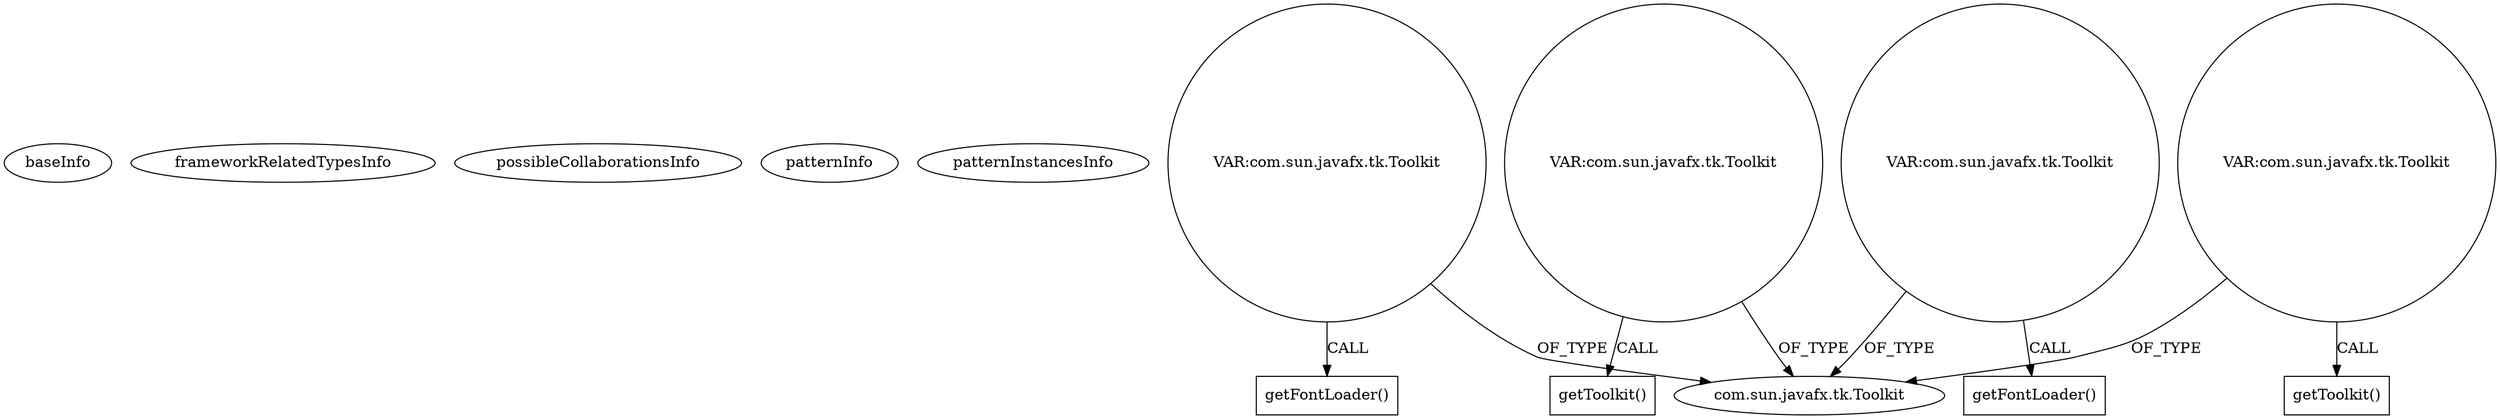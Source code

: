 digraph {
baseInfo[graphId=4388,category="pattern",isAnonymous=false,possibleRelation=false]
frameworkRelatedTypesInfo[]
possibleCollaborationsInfo[]
patternInfo[frequency=2.0,patternRootClient=null]
patternInstancesInfo[0="t-kensuke-Java8~/t-kensuke-Java8/Java8-master/src/main/java/clock/DigitalClock.java~void start(javafx.stage.Stage)~4447",1="t-kensuke-Java8~/t-kensuke-Java8/Java8-master/src/main/java/clock/DigitalClock.java~DigitalClock~4444"]
89[label="com.sun.javafx.tk.Toolkit",vertexType="FRAMEWORK_CLASS_TYPE",isFrameworkType=false]
104[label="VAR:com.sun.javafx.tk.Toolkit",vertexType="VARIABLE_EXPRESION",isFrameworkType=false,shape=circle]
101[label="VAR:com.sun.javafx.tk.Toolkit",vertexType="VARIABLE_EXPRESION",isFrameworkType=false,shape=circle]
90[label="VAR:com.sun.javafx.tk.Toolkit",vertexType="VARIABLE_EXPRESION",isFrameworkType=false,shape=circle]
87[label="VAR:com.sun.javafx.tk.Toolkit",vertexType="VARIABLE_EXPRESION",isFrameworkType=false,shape=circle]
105[label="getToolkit()",vertexType="INSIDE_CALL",isFrameworkType=false,shape=box]
91[label="getToolkit()",vertexType="INSIDE_CALL",isFrameworkType=false,shape=box]
102[label="getFontLoader()",vertexType="INSIDE_CALL",isFrameworkType=false,shape=box]
88[label="getFontLoader()",vertexType="INSIDE_CALL",isFrameworkType=false,shape=box]
87->89[label="OF_TYPE"]
104->105[label="CALL"]
87->88[label="CALL"]
90->89[label="OF_TYPE"]
90->91[label="CALL"]
101->102[label="CALL"]
104->89[label="OF_TYPE"]
101->89[label="OF_TYPE"]
}
